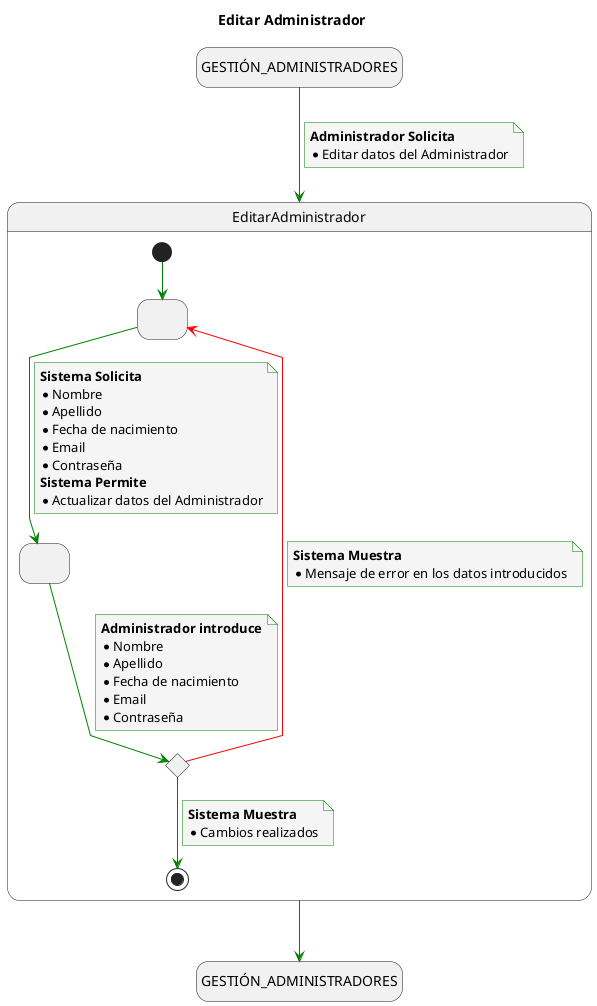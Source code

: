 @startuml

title Editar Administrador

skinparam {
    NoteBackgroundColor #whiteSmoke
    ArrowColor #green
    NoteBorderColor #green
    linetype polyline
}

hide empty description

state startState as "GESTIÓN_ADMINISTRADORES"
state endState as "GESTIÓN_ADMINISTRADORES"

startState --> EditarAdministrador
note on link
    <b>Administrador Solicita</b>
    * Editar datos del Administrador
end note

EditarAdministrador --> endState

state EditarAdministrador {
state 2 as " "
state 3 as " "
state 4 <<choice>>

[*] -down-> 2

2 -down-> 3
note on link
<b>Sistema Solicita</b>
* Nombre
* Apellido
* Fecha de nacimiento
* Email
* Contraseña
<b>Sistema Permite</b>
* Actualizar datos del Administrador
end note

3 -down-> 4
note on link
<b>Administrador introduce</b>
* Nombre
* Apellido
* Fecha de nacimiento
* Email
* Contraseña
end note

4 -down-> [*]
note on link
<b>Sistema Muestra</b>
* Cambios realizados
end note

4 -[#red]-> 2
note on link
<b>Sistema Muestra</b>
* Mensaje de error en los datos introducidos
end note

}

@enduml
